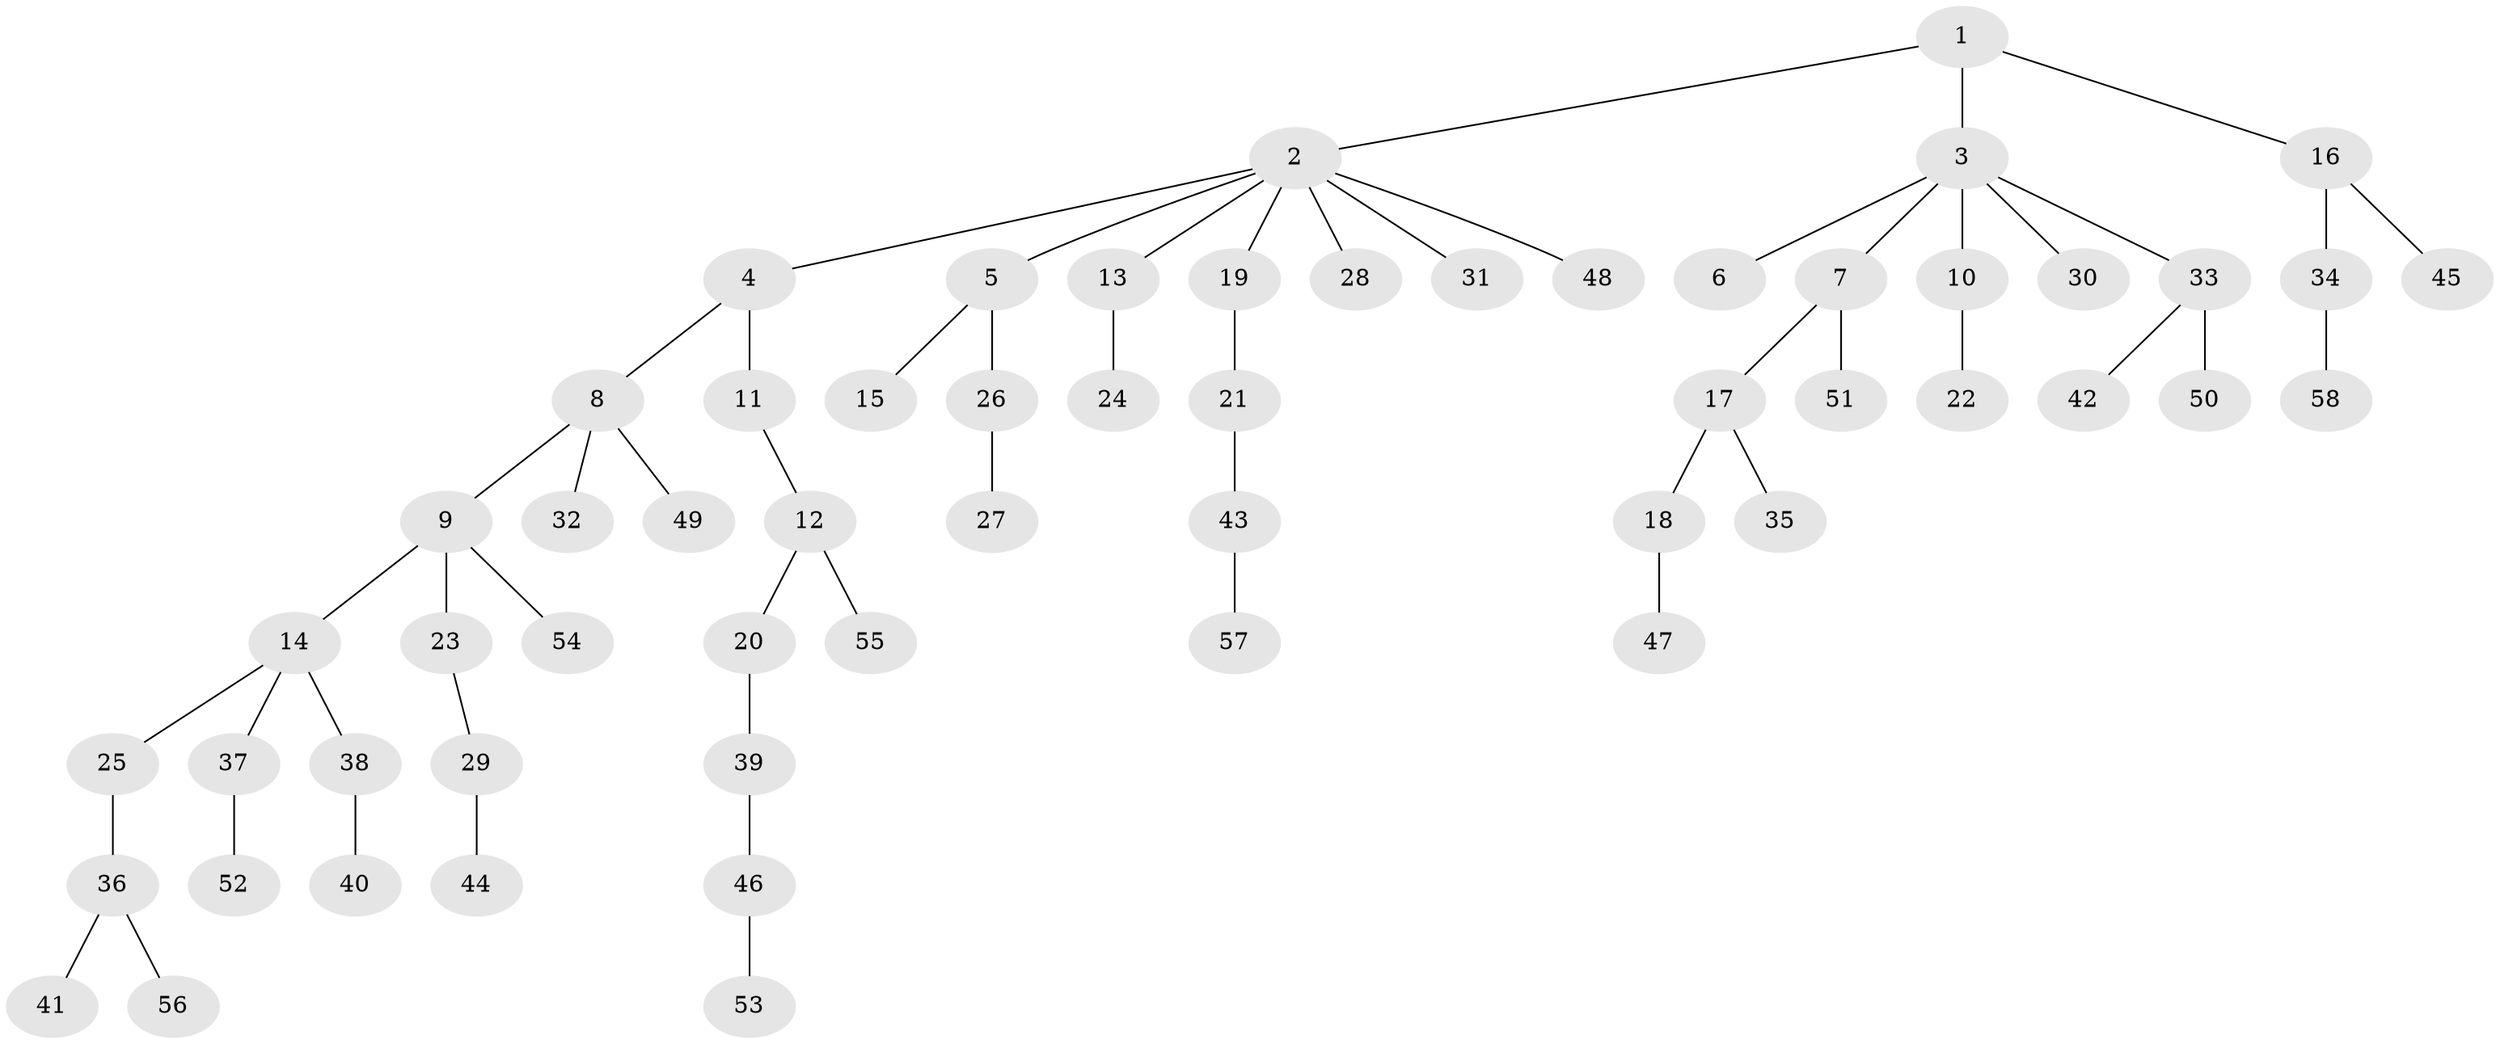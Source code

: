// Generated by graph-tools (version 1.1) at 2025/50/03/09/25 03:50:20]
// undirected, 58 vertices, 57 edges
graph export_dot {
graph [start="1"]
  node [color=gray90,style=filled];
  1;
  2;
  3;
  4;
  5;
  6;
  7;
  8;
  9;
  10;
  11;
  12;
  13;
  14;
  15;
  16;
  17;
  18;
  19;
  20;
  21;
  22;
  23;
  24;
  25;
  26;
  27;
  28;
  29;
  30;
  31;
  32;
  33;
  34;
  35;
  36;
  37;
  38;
  39;
  40;
  41;
  42;
  43;
  44;
  45;
  46;
  47;
  48;
  49;
  50;
  51;
  52;
  53;
  54;
  55;
  56;
  57;
  58;
  1 -- 2;
  1 -- 3;
  1 -- 16;
  2 -- 4;
  2 -- 5;
  2 -- 13;
  2 -- 19;
  2 -- 28;
  2 -- 31;
  2 -- 48;
  3 -- 6;
  3 -- 7;
  3 -- 10;
  3 -- 30;
  3 -- 33;
  4 -- 8;
  4 -- 11;
  5 -- 15;
  5 -- 26;
  7 -- 17;
  7 -- 51;
  8 -- 9;
  8 -- 32;
  8 -- 49;
  9 -- 14;
  9 -- 23;
  9 -- 54;
  10 -- 22;
  11 -- 12;
  12 -- 20;
  12 -- 55;
  13 -- 24;
  14 -- 25;
  14 -- 37;
  14 -- 38;
  16 -- 34;
  16 -- 45;
  17 -- 18;
  17 -- 35;
  18 -- 47;
  19 -- 21;
  20 -- 39;
  21 -- 43;
  23 -- 29;
  25 -- 36;
  26 -- 27;
  29 -- 44;
  33 -- 42;
  33 -- 50;
  34 -- 58;
  36 -- 41;
  36 -- 56;
  37 -- 52;
  38 -- 40;
  39 -- 46;
  43 -- 57;
  46 -- 53;
}
